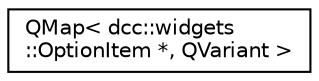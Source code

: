 digraph "类继承关系图"
{
  edge [fontname="Helvetica",fontsize="10",labelfontname="Helvetica",labelfontsize="10"];
  node [fontname="Helvetica",fontsize="10",shape=record];
  rankdir="LR";
  Node0 [label="QMap\< dcc::widgets\l::OptionItem *, QVariant \>",height=0.2,width=0.4,color="black", fillcolor="white", style="filled",URL="$class_q_map.html"];
}
